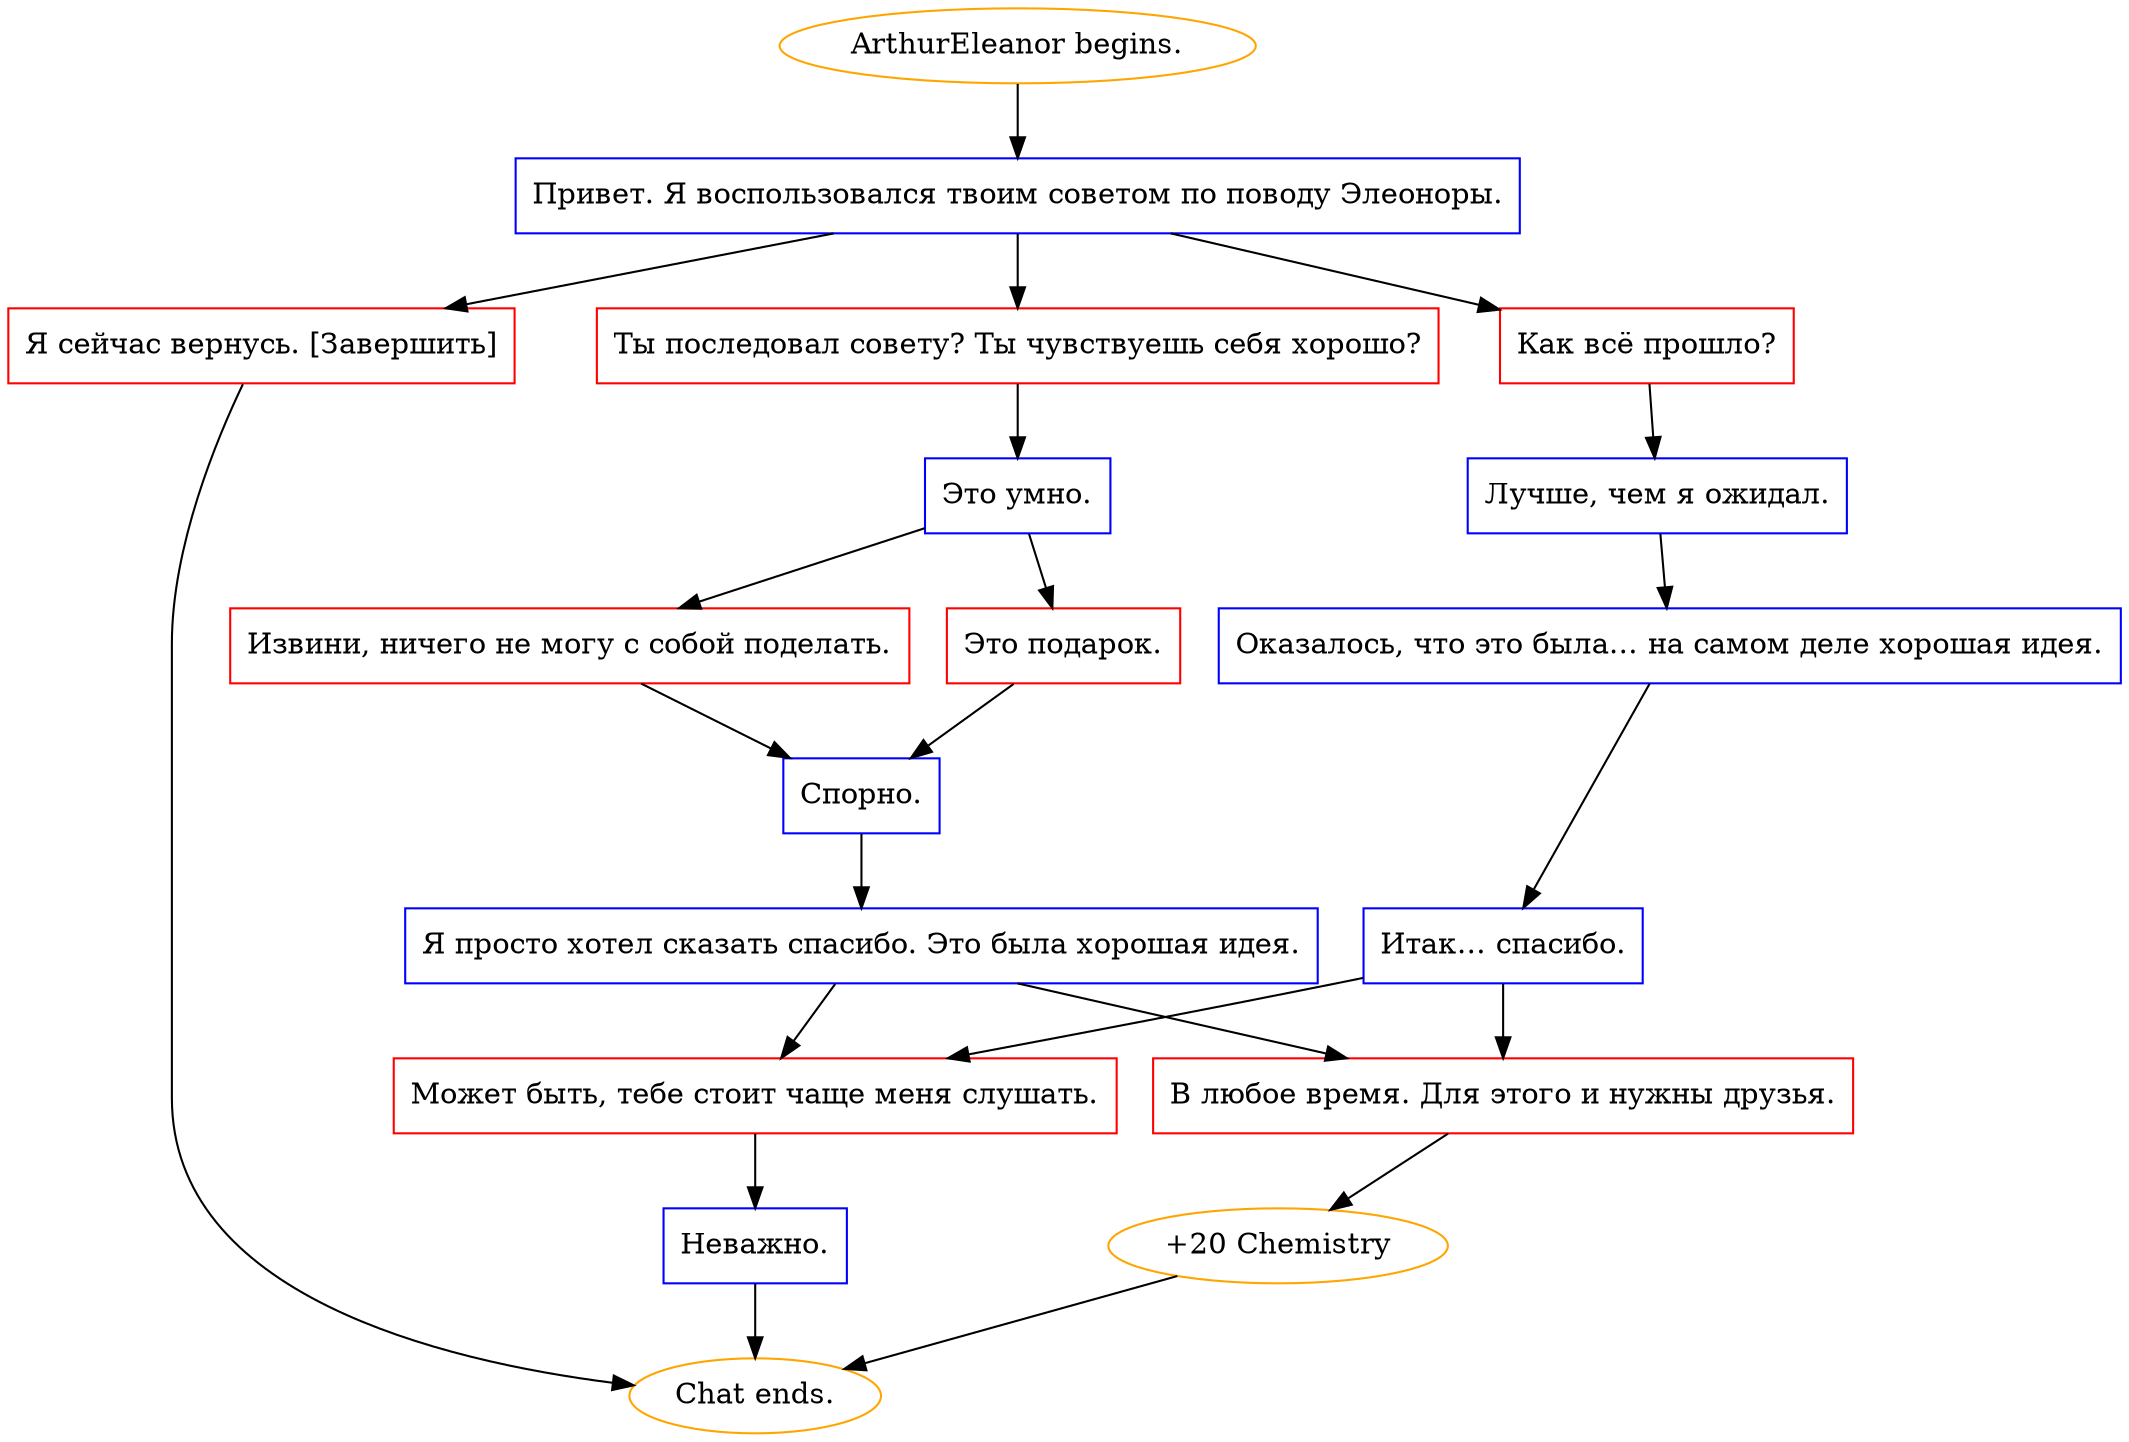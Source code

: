 digraph {
	"ArthurEleanor begins." [color=orange];
		"ArthurEleanor begins." -> j607651761;
	j607651761 [label="Привет. Я воспользовался твоим советом по поводу Элеоноры.",shape=box,color=blue];
		j607651761 -> j16211004;
		j607651761 -> j1373870341;
		j607651761 -> j1836191492;
	j16211004 [label="Как всё прошло?",shape=box,color=red];
		j16211004 -> j433098309;
	j1373870341 [label="Ты последовал совету? Ты чувствуешь себя хорошо?",shape=box,color=red];
		j1373870341 -> j674821706;
	j1836191492 [label="Я сейчас вернусь. [Завершить]",shape=box,color=red];
		j1836191492 -> "Chat ends.";
	j433098309 [label="Лучше, чем я ожидал.",shape=box,color=blue];
		j433098309 -> j962166253;
	j674821706 [label="Это умно.",shape=box,color=blue];
		j674821706 -> j2129374111;
		j674821706 -> j3795022865;
	"Chat ends." [color=orange];
	j962166253 [label="Оказалось, что это была… на самом деле хорошая идея.",shape=box,color=blue];
		j962166253 -> j2063149982;
	j2129374111 [label="Извини, ничего не могу с собой поделать.",shape=box,color=red];
		j2129374111 -> j1414652394;
	j3795022865 [label="Это подарок.",shape=box,color=red];
		j3795022865 -> j1414652394;
	j2063149982 [label="Итак… спасибо.",shape=box,color=blue];
		j2063149982 -> j3890379017;
		j2063149982 -> j547152458;
	j1414652394 [label="Спорно.",shape=box,color=blue];
		j1414652394 -> j3083170571;
	j3890379017 [label="В любое время. Для этого и нужны друзья.",shape=box,color=red];
		j3890379017 -> j367054140;
	j547152458 [label="Может быть, тебе стоит чаще меня слушать.",shape=box,color=red];
		j547152458 -> j2416722400;
	j3083170571 [label="Я просто хотел сказать спасибо. Это была хорошая идея.",shape=box,color=blue];
		j3083170571 -> j3890379017;
		j3083170571 -> j547152458;
	j367054140 [label="+20 Chemistry",color=orange];
		j367054140 -> "Chat ends.";
	j2416722400 [label="Неважно.",shape=box,color=blue];
		j2416722400 -> "Chat ends.";
}